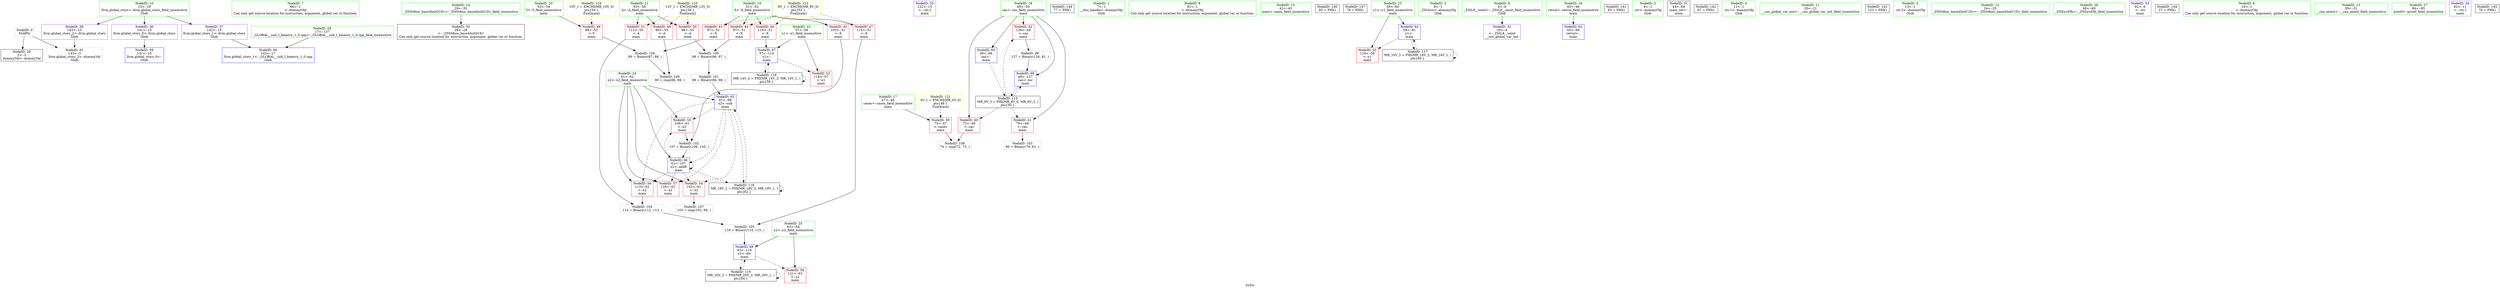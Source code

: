 digraph "SVFG" {
	label="SVFG";

	Node0x55fd8f1d3bd0 [shape=record,color=grey,label="{NodeID: 0\nNullPtr}"];
	Node0x55fd8f1d3bd0 -> Node0x55fd8f1e8ad0[style=solid];
	Node0x55fd8f1d3bd0 -> Node0x55fd8f1eb640[style=solid];
	Node0x55fd8f1e73a0 [shape=record,color=green,label="{NodeID: 7\n66\<--1\n\<--dummyObj\nCan only get source location for instruction, argument, global var or function.}"];
	Node0x55fd8f1e7f40 [shape=record,color=green,label="{NodeID: 14\n29\<--35\n_ZNSt8ios_base4InitD1Ev\<--_ZNSt8ios_base4InitD1Ev_field_insensitive\n}"];
	Node0x55fd8f1e7f40 -> Node0x55fd8f1e8bd0[style=solid];
	Node0x55fd8f1ee2f0 [shape=record,color=grey,label="{NodeID: 104\n114 = Binary(112, 113, )\n}"];
	Node0x55fd8f1ee2f0 -> Node0x55fd8f1ee470[style=solid];
	Node0x55fd8f1e83f0 [shape=record,color=green,label="{NodeID: 21\n55\<--56\nA\<--A_field_insensitive\nmain\n}"];
	Node0x55fd8f1e83f0 -> Node0x55fd8f1eac20[style=solid];
	Node0x55fd8f1e83f0 -> Node0x55fd8f1eacf0[style=solid];
	Node0x55fd8f1e83f0 -> Node0x55fd8f1eadc0[style=solid];
	Node0x55fd8f1e89d0 [shape=record,color=green,label="{NodeID: 28\n17\<--137\n_GLOBAL__sub_I_bmerry_1_0.cpp\<--_GLOBAL__sub_I_bmerry_1_0.cpp_field_insensitive\n}"];
	Node0x55fd8f1e89d0 -> Node0x55fd8f1eb540[style=solid];
	Node0x55fd8f1f4770 [shape=record,color=black,label="{NodeID: 118\nMR_18V_2 = PHI(MR_18V_3, MR_18V_1, )\npts\{62 \}\n}"];
	Node0x55fd8f1f4770 -> Node0x55fd8f1eb9b0[style=dashed];
	Node0x55fd8f1f4770 -> Node0x55fd8f1f4770[style=dashed];
	Node0x55fd8f1e9010 [shape=record,color=purple,label="{NodeID: 35\n122\<--13\n\<--.str.2\nmain\n}"];
	Node0x55fd8f1f6010 [shape=record,color=yellow,style=double,label="{NodeID: 125\n12V_1 = ENCHI(MR_12V_0)\npts\{56 \}\nFun[main]}"];
	Node0x55fd8f1f6010 -> Node0x55fd8f1eac20[style=dashed];
	Node0x55fd8f1f6010 -> Node0x55fd8f1eacf0[style=dashed];
	Node0x55fd8f1f6010 -> Node0x55fd8f1eadc0[style=dashed];
	Node0x55fd8f1e9650 [shape=record,color=red,label="{NodeID: 42\n126\<--49\n\<--cas\nmain\n}"];
	Node0x55fd8f1e9650 -> Node0x55fd8f1e9d10[style=solid];
	Node0x55fd8f1eac20 [shape=record,color=red,label="{NodeID: 49\n86\<--55\n\<--A\nmain\n}"];
	Node0x55fd8f1eac20 -> Node0x55fd8f1eea70[style=solid];
	Node0x55fd8f1eb1d0 [shape=record,color=red,label="{NodeID: 56\n113\<--61\n\<--x2\nmain\n}"];
	Node0x55fd8f1eb1d0 -> Node0x55fd8f1ee2f0[style=solid];
	Node0x55fd8f1fcf00 [shape=record,color=black,label="{NodeID: 146\n77 = PHI()\n}"];
	Node0x55fd8f1eb810 [shape=record,color=blue,label="{NodeID: 63\n49\<--66\ncas\<--\nmain\n}"];
	Node0x55fd8f1eb810 -> Node0x55fd8f1f3870[style=dashed];
	Node0x55fd8f1d4370 [shape=record,color=green,label="{NodeID: 1\n7\<--1\n__dso_handle\<--dummyObj\nGlob }"];
	Node0x55fd8f1e7be0 [shape=record,color=green,label="{NodeID: 8\n81\<--1\n\<--dummyObj\nCan only get source location for instruction, argument, global var or function.}"];
	Node0x55fd8f1e7fd0 [shape=record,color=green,label="{NodeID: 15\n42\<--43\nmain\<--main_field_insensitive\n}"];
	Node0x55fd8f1ee470 [shape=record,color=grey,label="{NodeID: 105\n116 = Binary(114, 115, )\n}"];
	Node0x55fd8f1ee470 -> Node0x55fd8f1ebc20[style=solid];
	Node0x55fd8f1e84c0 [shape=record,color=green,label="{NodeID: 22\n57\<--58\nx1\<--x1_field_insensitive\nmain\n}"];
	Node0x55fd8f1e84c0 -> Node0x55fd8f1eae90[style=solid];
	Node0x55fd8f1e84c0 -> Node0x55fd8f1ebb50[style=solid];
	Node0x55fd8f1e8ad0 [shape=record,color=black,label="{NodeID: 29\n2\<--3\ndummyVal\<--dummyVal\n}"];
	Node0x55fd8f1f4c70 [shape=record,color=black,label="{NodeID: 119\nMR_20V_2 = PHI(MR_20V_3, MR_20V_1, )\npts\{64 \}\n}"];
	Node0x55fd8f1f4c70 -> Node0x55fd8f1ebc20[style=dashed];
	Node0x55fd8f1f4c70 -> Node0x55fd8f1f4c70[style=dashed];
	Node0x55fd8f1e90e0 [shape=record,color=purple,label="{NodeID: 36\n141\<--15\nllvm.global_ctors_0\<--llvm.global_ctors\nGlob }"];
	Node0x55fd8f1e90e0 -> Node0x55fd8f1eb440[style=solid];
	Node0x55fd8f1e9720 [shape=record,color=red,label="{NodeID: 43\n87\<--51\n\<--X\nmain\n}"];
	Node0x55fd8f1e9720 -> Node0x55fd8f1ee5f0[style=solid];
	Node0x55fd8f1eacf0 [shape=record,color=red,label="{NodeID: 50\n96\<--55\n\<--A\nmain\n}"];
	Node0x55fd8f1eacf0 -> Node0x55fd8f1e9e90[style=solid];
	Node0x55fd8f08b050 [shape=record,color=black,label="{NodeID: 140\n83 = PHI()\n}"];
	Node0x55fd8f1eb2a0 [shape=record,color=red,label="{NodeID: 57\n120\<--61\n\<--x2\nmain\n}"];
	Node0x55fd8f1fd000 [shape=record,color=black,label="{NodeID: 147\n78 = PHI()\n}"];
	Node0x55fd8f1eb8e0 [shape=record,color=blue,label="{NodeID: 64\n59\<--81\ny1\<--\nmain\n}"];
	Node0x55fd8f1eb8e0 -> Node0x55fd8f1eaf60[style=dashed];
	Node0x55fd8f1eb8e0 -> Node0x55fd8f1f4270[style=dashed];
	Node0x55fd8f1d4520 [shape=record,color=green,label="{NodeID: 2\n8\<--1\n_ZSt3cin\<--dummyObj\nGlob }"];
	Node0x55fd8f1e7c70 [shape=record,color=green,label="{NodeID: 9\n4\<--6\n_ZStL8__ioinit\<--_ZStL8__ioinit_field_insensitive\nGlob }"];
	Node0x55fd8f1e7c70 -> Node0x55fd8f1e8da0[style=solid];
	Node0x55fd8f1e9d10 [shape=record,color=grey,label="{NodeID: 99\n127 = Binary(126, 81, )\n}"];
	Node0x55fd8f1e9d10 -> Node0x55fd8f1ebcf0[style=solid];
	Node0x55fd8f1e8060 [shape=record,color=green,label="{NodeID: 16\n45\<--46\nretval\<--retval_field_insensitive\nmain\n}"];
	Node0x55fd8f1e8060 -> Node0x55fd8f1eb740[style=solid];
	Node0x55fd8f1ee5f0 [shape=record,color=grey,label="{NodeID: 106\n89 = Binary(87, 88, )\n}"];
	Node0x55fd8f1ee5f0 -> Node0x55fd8f1eea70[style=solid];
	Node0x55fd8f1e8590 [shape=record,color=green,label="{NodeID: 23\n59\<--60\ny1\<--y1_field_insensitive\nmain\n}"];
	Node0x55fd8f1e8590 -> Node0x55fd8f1eaf60[style=solid];
	Node0x55fd8f1e8590 -> Node0x55fd8f1eb8e0[style=solid];
	Node0x55fd8f1e8bd0 [shape=record,color=black,label="{NodeID: 30\n28\<--29\n\<--_ZNSt8ios_base4InitD1Ev\nCan only get source location for instruction, argument, global var or function.}"];
	Node0x55fd8f1e91e0 [shape=record,color=purple,label="{NodeID: 37\n142\<--15\nllvm.global_ctors_1\<--llvm.global_ctors\nGlob }"];
	Node0x55fd8f1e91e0 -> Node0x55fd8f1eb540[style=solid];
	Node0x55fd8f1e97f0 [shape=record,color=red,label="{NodeID: 44\n97\<--51\n\<--X\nmain\n}"];
	Node0x55fd8f1e97f0 -> Node0x55fd8f1e9e90[style=solid];
	Node0x55fd8f1eadc0 [shape=record,color=red,label="{NodeID: 51\n112\<--55\n\<--A\nmain\n}"];
	Node0x55fd8f1eadc0 -> Node0x55fd8f1ee2f0[style=solid];
	Node0x55fd8f1fbe10 [shape=record,color=black,label="{NodeID: 141\n93 = PHI()\n}"];
	Node0x55fd8f1eb370 [shape=record,color=red,label="{NodeID: 58\n121\<--63\n\<--y2\nmain\n}"];
	Node0x55fd8f1eb9b0 [shape=record,color=blue,label="{NodeID: 65\n61\<--99\nx2\<--sub\nmain\n}"];
	Node0x55fd8f1eb9b0 -> Node0x55fd8f1eb030[style=dashed];
	Node0x55fd8f1eb9b0 -> Node0x55fd8f1eb100[style=dashed];
	Node0x55fd8f1eb9b0 -> Node0x55fd8f1eb1d0[style=dashed];
	Node0x55fd8f1eb9b0 -> Node0x55fd8f1eb2a0[style=dashed];
	Node0x55fd8f1eb9b0 -> Node0x55fd8f1eba80[style=dashed];
	Node0x55fd8f1eb9b0 -> Node0x55fd8f1f4770[style=dashed];
	Node0x55fd8f1d3d20 [shape=record,color=green,label="{NodeID: 3\n9\<--1\n.str\<--dummyObj\nGlob }"];
	Node0x55fd8f1e7d00 [shape=record,color=green,label="{NodeID: 10\n15\<--19\nllvm.global_ctors\<--llvm.global_ctors_field_insensitive\nGlob }"];
	Node0x55fd8f1e7d00 -> Node0x55fd8f1e90e0[style=solid];
	Node0x55fd8f1e7d00 -> Node0x55fd8f1e91e0[style=solid];
	Node0x55fd8f1e7d00 -> Node0x55fd8f1e92e0[style=solid];
	Node0x55fd8f1e9e90 [shape=record,color=grey,label="{NodeID: 100\n98 = Binary(96, 97, )\n}"];
	Node0x55fd8f1e9e90 -> Node0x55fd8f1ea010[style=solid];
	Node0x55fd8f1e80f0 [shape=record,color=green,label="{NodeID: 17\n47\<--48\ncases\<--cases_field_insensitive\nmain\n}"];
	Node0x55fd8f1e80f0 -> Node0x55fd8f1e93e0[style=solid];
	Node0x55fd8f1ee770 [shape=record,color=grey,label="{NodeID: 107\n103 = cmp(102, 66, )\n}"];
	Node0x55fd8f1e8660 [shape=record,color=green,label="{NodeID: 24\n61\<--62\nx2\<--x2_field_insensitive\nmain\n}"];
	Node0x55fd8f1e8660 -> Node0x55fd8f1eb030[style=solid];
	Node0x55fd8f1e8660 -> Node0x55fd8f1eb100[style=solid];
	Node0x55fd8f1e8660 -> Node0x55fd8f1eb1d0[style=solid];
	Node0x55fd8f1e8660 -> Node0x55fd8f1eb2a0[style=solid];
	Node0x55fd8f1e8660 -> Node0x55fd8f1eb9b0[style=solid];
	Node0x55fd8f1e8660 -> Node0x55fd8f1eba80[style=solid];
	Node0x55fd8f1e8cd0 [shape=record,color=black,label="{NodeID: 31\n44\<--66\nmain_ret\<--\nmain\n}"];
	Node0x55fd8f1f5c90 [shape=record,color=yellow,style=double,label="{NodeID: 121\n4V_1 = ENCHI(MR_4V_0)\npts\{48 \}\nFun[main]}"];
	Node0x55fd8f1f5c90 -> Node0x55fd8f1e93e0[style=dashed];
	Node0x55fd8f1e92e0 [shape=record,color=purple,label="{NodeID: 38\n143\<--15\nllvm.global_ctors_2\<--llvm.global_ctors\nGlob }"];
	Node0x55fd8f1e92e0 -> Node0x55fd8f1eb640[style=solid];
	Node0x55fd8f1e98c0 [shape=record,color=red,label="{NodeID: 45\n105\<--51\n\<--X\nmain\n}"];
	Node0x55fd8f1e98c0 -> Node0x55fd8f1ea190[style=solid];
	Node0x55fd8f1eae90 [shape=record,color=red,label="{NodeID: 52\n118\<--57\n\<--x1\nmain\n}"];
	Node0x55fd8f1fc300 [shape=record,color=black,label="{NodeID: 142\n67 = PHI()\n}"];
	Node0x55fd8f1eb440 [shape=record,color=blue,label="{NodeID: 59\n141\<--16\nllvm.global_ctors_0\<--\nGlob }"];
	Node0x55fd8f1eba80 [shape=record,color=blue,label="{NodeID: 66\n61\<--107\nx2\<--add8\nmain\n}"];
	Node0x55fd8f1eba80 -> Node0x55fd8f1eb030[style=dashed];
	Node0x55fd8f1eba80 -> Node0x55fd8f1eb100[style=dashed];
	Node0x55fd8f1eba80 -> Node0x55fd8f1eb1d0[style=dashed];
	Node0x55fd8f1eba80 -> Node0x55fd8f1eb2a0[style=dashed];
	Node0x55fd8f1eba80 -> Node0x55fd8f1eba80[style=dashed];
	Node0x55fd8f1eba80 -> Node0x55fd8f1f4770[style=dashed];
	Node0x55fd8f1e71f0 [shape=record,color=green,label="{NodeID: 4\n11\<--1\n.str.1\<--dummyObj\nGlob }"];
	Node0x55fd8f1e7d90 [shape=record,color=green,label="{NodeID: 11\n20\<--21\n__cxx_global_var_init\<--__cxx_global_var_init_field_insensitive\n}"];
	Node0x55fd8f1ea010 [shape=record,color=grey,label="{NodeID: 101\n99 = Binary(66, 98, )\n}"];
	Node0x55fd8f1ea010 -> Node0x55fd8f1eb9b0[style=solid];
	Node0x55fd8f1e8180 [shape=record,color=green,label="{NodeID: 18\n49\<--50\ncas\<--cas_field_insensitive\nmain\n}"];
	Node0x55fd8f1e8180 -> Node0x55fd8f1e94b0[style=solid];
	Node0x55fd8f1e8180 -> Node0x55fd8f1e9580[style=solid];
	Node0x55fd8f1e8180 -> Node0x55fd8f1e9650[style=solid];
	Node0x55fd8f1e8180 -> Node0x55fd8f1eb810[style=solid];
	Node0x55fd8f1e8180 -> Node0x55fd8f1ebcf0[style=solid];
	Node0x55fd8f1ee8f0 [shape=record,color=grey,label="{NodeID: 108\n74 = cmp(72, 73, )\n}"];
	Node0x55fd8f1e8730 [shape=record,color=green,label="{NodeID: 25\n63\<--64\ny2\<--y2_field_insensitive\nmain\n}"];
	Node0x55fd8f1e8730 -> Node0x55fd8f1eb370[style=solid];
	Node0x55fd8f1e8730 -> Node0x55fd8f1ebc20[style=solid];
	Node0x55fd8f1f3870 [shape=record,color=black,label="{NodeID: 115\nMR_6V_3 = PHI(MR_6V_4, MR_6V_2, )\npts\{50 \}\n}"];
	Node0x55fd8f1f3870 -> Node0x55fd8f1e94b0[style=dashed];
	Node0x55fd8f1f3870 -> Node0x55fd8f1e9580[style=dashed];
	Node0x55fd8f1f3870 -> Node0x55fd8f1e9650[style=dashed];
	Node0x55fd8f1f3870 -> Node0x55fd8f1ebcf0[style=dashed];
	Node0x55fd8f1e8da0 [shape=record,color=purple,label="{NodeID: 32\n26\<--4\n\<--_ZStL8__ioinit\n__cxx_global_var_init\n}"];
	Node0x55fd8f1e93e0 [shape=record,color=red,label="{NodeID: 39\n73\<--47\n\<--cases\nmain\n}"];
	Node0x55fd8f1e93e0 -> Node0x55fd8f1ee8f0[style=solid];
	Node0x55fd8f1e9990 [shape=record,color=red,label="{NodeID: 46\n110\<--51\n\<--X\nmain\n}"];
	Node0x55fd8f1e9990 -> Node0x55fd8f1ebb50[style=solid];
	Node0x55fd8f1eaf60 [shape=record,color=red,label="{NodeID: 53\n119\<--59\n\<--y1\nmain\n}"];
	Node0x55fd8f1fc400 [shape=record,color=black,label="{NodeID: 143\n123 = PHI()\n}"];
	Node0x55fd8f1eb540 [shape=record,color=blue,label="{NodeID: 60\n142\<--17\nllvm.global_ctors_1\<--_GLOBAL__sub_I_bmerry_1_0.cpp\nGlob }"];
	Node0x55fd8f1ebb50 [shape=record,color=blue,label="{NodeID: 67\n57\<--110\nx1\<--\nmain\n}"];
	Node0x55fd8f1ebb50 -> Node0x55fd8f1eae90[style=dashed];
	Node0x55fd8f1ebb50 -> Node0x55fd8f1f3d70[style=dashed];
	Node0x55fd8f1e7280 [shape=record,color=green,label="{NodeID: 5\n13\<--1\n.str.2\<--dummyObj\nGlob }"];
	Node0x55fd8f1e7e20 [shape=record,color=green,label="{NodeID: 12\n24\<--25\n_ZNSt8ios_base4InitC1Ev\<--_ZNSt8ios_base4InitC1Ev_field_insensitive\n}"];
	Node0x55fd8f1ea190 [shape=record,color=grey,label="{NodeID: 102\n107 = Binary(106, 105, )\n}"];
	Node0x55fd8f1ea190 -> Node0x55fd8f1eba80[style=solid];
	Node0x55fd8f1e8250 [shape=record,color=green,label="{NodeID: 19\n51\<--52\nX\<--X_field_insensitive\nmain\n}"];
	Node0x55fd8f1e8250 -> Node0x55fd8f1e9720[style=solid];
	Node0x55fd8f1e8250 -> Node0x55fd8f1e97f0[style=solid];
	Node0x55fd8f1e8250 -> Node0x55fd8f1e98c0[style=solid];
	Node0x55fd8f1e8250 -> Node0x55fd8f1e9990[style=solid];
	Node0x55fd8f1e8250 -> Node0x55fd8f1e9a60[style=solid];
	Node0x55fd8f1eea70 [shape=record,color=grey,label="{NodeID: 109\n90 = cmp(86, 89, )\n}"];
	Node0x55fd8f1e8800 [shape=record,color=green,label="{NodeID: 26\n68\<--69\n_ZNSirsERi\<--_ZNSirsERi_field_insensitive\n}"];
	Node0x55fd8f1f3d70 [shape=record,color=black,label="{NodeID: 116\nMR_14V_2 = PHI(MR_14V_3, MR_14V_1, )\npts\{58 \}\n}"];
	Node0x55fd8f1f3d70 -> Node0x55fd8f1ebb50[style=dashed];
	Node0x55fd8f1f3d70 -> Node0x55fd8f1f3d70[style=dashed];
	Node0x55fd8f1e8e70 [shape=record,color=purple,label="{NodeID: 33\n82\<--9\n\<--.str\nmain\n}"];
	Node0x55fd8f1f5e50 [shape=record,color=yellow,style=double,label="{NodeID: 123\n8V_1 = ENCHI(MR_8V_0)\npts\{52 \}\nFun[main]}"];
	Node0x55fd8f1f5e50 -> Node0x55fd8f1e9720[style=dashed];
	Node0x55fd8f1f5e50 -> Node0x55fd8f1e97f0[style=dashed];
	Node0x55fd8f1f5e50 -> Node0x55fd8f1e98c0[style=dashed];
	Node0x55fd8f1f5e50 -> Node0x55fd8f1e9990[style=dashed];
	Node0x55fd8f1f5e50 -> Node0x55fd8f1e9a60[style=dashed];
	Node0x55fd8f1e94b0 [shape=record,color=red,label="{NodeID: 40\n72\<--49\n\<--cas\nmain\n}"];
	Node0x55fd8f1e94b0 -> Node0x55fd8f1ee8f0[style=solid];
	Node0x55fd8f1e9a60 [shape=record,color=red,label="{NodeID: 47\n115\<--51\n\<--X\nmain\n}"];
	Node0x55fd8f1e9a60 -> Node0x55fd8f1ee470[style=solid];
	Node0x55fd8f1eb030 [shape=record,color=red,label="{NodeID: 54\n102\<--61\n\<--x2\nmain\n}"];
	Node0x55fd8f1eb030 -> Node0x55fd8f1ee770[style=solid];
	Node0x55fd8f1fcca0 [shape=record,color=black,label="{NodeID: 144\n27 = PHI()\n}"];
	Node0x55fd8f1eb640 [shape=record,color=blue, style = dotted,label="{NodeID: 61\n143\<--3\nllvm.global_ctors_2\<--dummyVal\nGlob }"];
	Node0x55fd8f1ebc20 [shape=record,color=blue,label="{NodeID: 68\n63\<--116\ny2\<--div\nmain\n}"];
	Node0x55fd8f1ebc20 -> Node0x55fd8f1eb370[style=dashed];
	Node0x55fd8f1ebc20 -> Node0x55fd8f1f4c70[style=dashed];
	Node0x55fd8f1e7310 [shape=record,color=green,label="{NodeID: 6\n16\<--1\n\<--dummyObj\nCan only get source location for instruction, argument, global var or function.}"];
	Node0x55fd8f1e7eb0 [shape=record,color=green,label="{NodeID: 13\n30\<--31\n__cxa_atexit\<--__cxa_atexit_field_insensitive\n}"];
	Node0x55fd8f1ee170 [shape=record,color=grey,label="{NodeID: 103\n80 = Binary(79, 81, )\n}"];
	Node0x55fd8f1e8320 [shape=record,color=green,label="{NodeID: 20\n53\<--54\nY\<--Y_field_insensitive\nmain\n}"];
	Node0x55fd8f1e8320 -> Node0x55fd8f1eab50[style=solid];
	Node0x55fd8f1e88d0 [shape=record,color=green,label="{NodeID: 27\n84\<--85\nprintf\<--printf_field_insensitive\n}"];
	Node0x55fd8f1f4270 [shape=record,color=black,label="{NodeID: 117\nMR_16V_2 = PHI(MR_16V_3, MR_16V_1, )\npts\{60 \}\n}"];
	Node0x55fd8f1f4270 -> Node0x55fd8f1eb8e0[style=dashed];
	Node0x55fd8f1f4270 -> Node0x55fd8f1f4270[style=dashed];
	Node0x55fd8f1e8f40 [shape=record,color=purple,label="{NodeID: 34\n92\<--11\n\<--.str.1\nmain\n}"];
	Node0x55fd8f1f5f30 [shape=record,color=yellow,style=double,label="{NodeID: 124\n10V_1 = ENCHI(MR_10V_0)\npts\{54 \}\nFun[main]}"];
	Node0x55fd8f1f5f30 -> Node0x55fd8f1eab50[style=dashed];
	Node0x55fd8f1e9580 [shape=record,color=red,label="{NodeID: 41\n79\<--49\n\<--cas\nmain\n}"];
	Node0x55fd8f1e9580 -> Node0x55fd8f1ee170[style=solid];
	Node0x55fd8f1eab50 [shape=record,color=red,label="{NodeID: 48\n88\<--53\n\<--Y\nmain\n}"];
	Node0x55fd8f1eab50 -> Node0x55fd8f1ee5f0[style=solid];
	Node0x55fd8f1eb100 [shape=record,color=red,label="{NodeID: 55\n106\<--61\n\<--x2\nmain\n}"];
	Node0x55fd8f1eb100 -> Node0x55fd8f1ea190[style=solid];
	Node0x55fd8f1fcda0 [shape=record,color=black,label="{NodeID: 145\n76 = PHI()\n}"];
	Node0x55fd8f1eb740 [shape=record,color=blue,label="{NodeID: 62\n45\<--66\nretval\<--\nmain\n}"];
	Node0x55fd8f1ebcf0 [shape=record,color=blue,label="{NodeID: 69\n49\<--127\ncas\<--inc\nmain\n}"];
	Node0x55fd8f1ebcf0 -> Node0x55fd8f1f3870[style=dashed];
}
